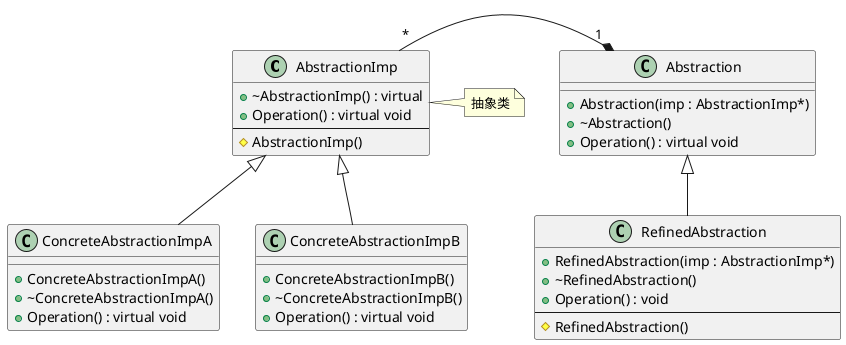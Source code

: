 @startuml Bridge

class AbstractionImp{
    + ~AbstractionImp() : virtual
    + Operation() : virtual void 
    --
    # AbstractionImp()
}
note right: 抽象类

class ConcreteAbstractionImpA{
    + ConcreteAbstractionImpA()
    + ~ConcreteAbstractionImpA()
    + Operation() : virtual void 
}

class ConcreteAbstractionImpB{
    + ConcreteAbstractionImpB()
    + ~ConcreteAbstractionImpB()
    + Operation() : virtual void 
}

class Abstraction{
    + Abstraction(imp : AbstractionImp*)
    + ~Abstraction()
    + Operation() : virtual void
}

class RefinedAbstraction{
    + RefinedAbstraction(imp : AbstractionImp*)
    + ~RefinedAbstraction()
    + Operation() : void
    --
    # RefinedAbstraction()
}

ConcreteAbstractionImpA -up-|> AbstractionImp
ConcreteAbstractionImpB -up-|> AbstractionImp


RefinedAbstraction -up-|> Abstraction

AbstractionImp "*" -right-* "1" Abstraction
@enduml